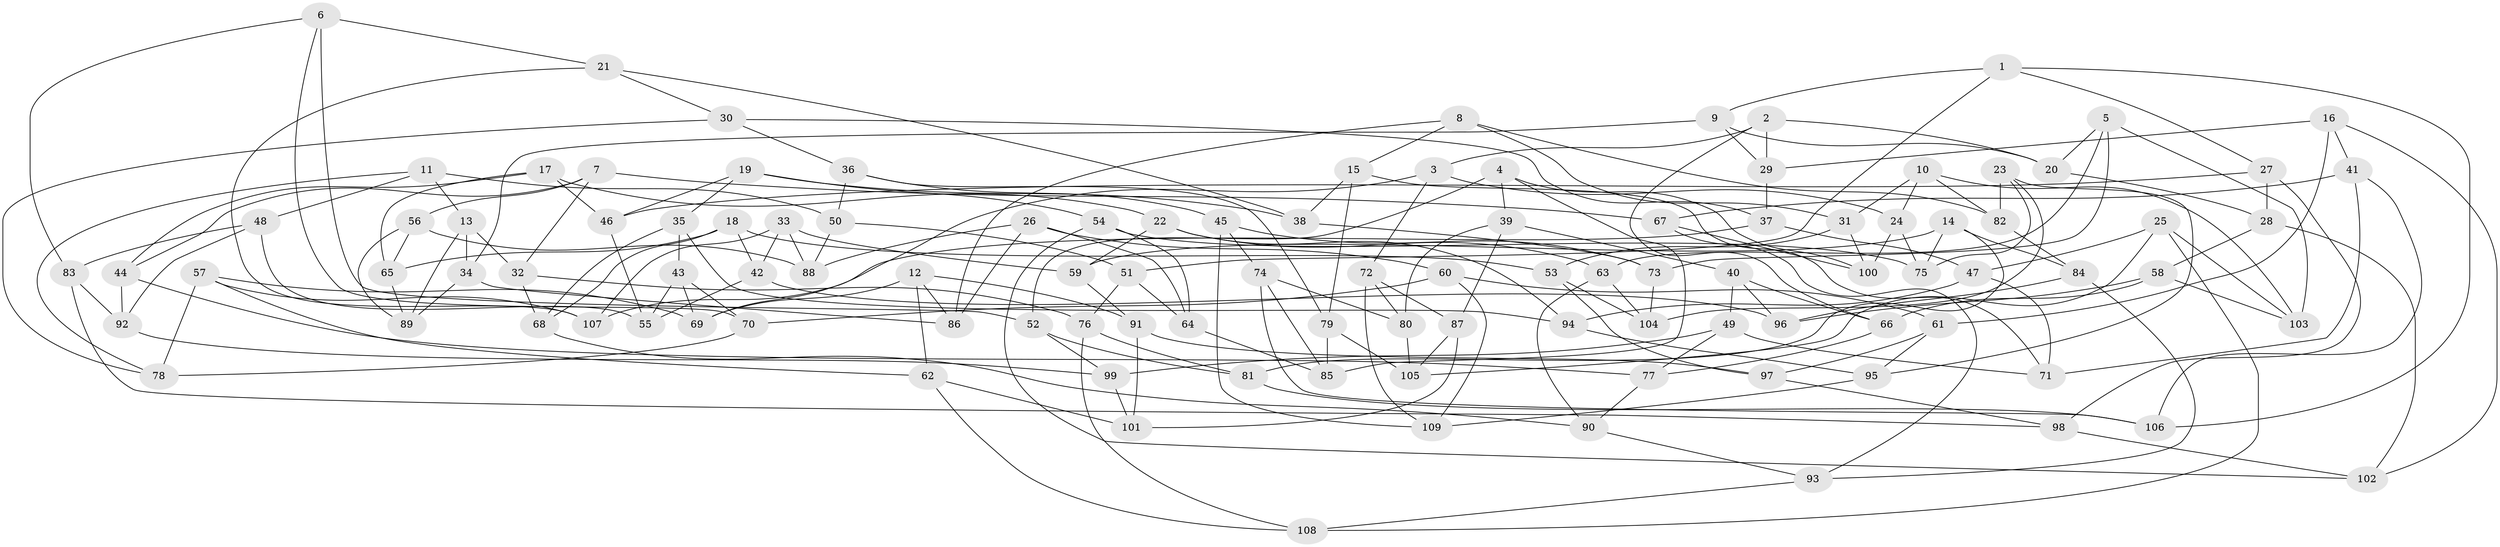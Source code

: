 // Generated by graph-tools (version 1.1) at 2025/50/03/09/25 03:50:46]
// undirected, 109 vertices, 218 edges
graph export_dot {
graph [start="1"]
  node [color=gray90,style=filled];
  1;
  2;
  3;
  4;
  5;
  6;
  7;
  8;
  9;
  10;
  11;
  12;
  13;
  14;
  15;
  16;
  17;
  18;
  19;
  20;
  21;
  22;
  23;
  24;
  25;
  26;
  27;
  28;
  29;
  30;
  31;
  32;
  33;
  34;
  35;
  36;
  37;
  38;
  39;
  40;
  41;
  42;
  43;
  44;
  45;
  46;
  47;
  48;
  49;
  50;
  51;
  52;
  53;
  54;
  55;
  56;
  57;
  58;
  59;
  60;
  61;
  62;
  63;
  64;
  65;
  66;
  67;
  68;
  69;
  70;
  71;
  72;
  73;
  74;
  75;
  76;
  77;
  78;
  79;
  80;
  81;
  82;
  83;
  84;
  85;
  86;
  87;
  88;
  89;
  90;
  91;
  92;
  93;
  94;
  95;
  96;
  97;
  98;
  99;
  100;
  101;
  102;
  103;
  104;
  105;
  106;
  107;
  108;
  109;
  1 -- 106;
  1 -- 51;
  1 -- 9;
  1 -- 27;
  2 -- 29;
  2 -- 3;
  2 -- 20;
  2 -- 66;
  3 -- 72;
  3 -- 69;
  3 -- 24;
  4 -- 39;
  4 -- 85;
  4 -- 52;
  4 -- 100;
  5 -- 73;
  5 -- 20;
  5 -- 63;
  5 -- 103;
  6 -- 21;
  6 -- 83;
  6 -- 52;
  6 -- 70;
  7 -- 56;
  7 -- 67;
  7 -- 32;
  7 -- 44;
  8 -- 15;
  8 -- 31;
  8 -- 86;
  8 -- 82;
  9 -- 34;
  9 -- 20;
  9 -- 29;
  10 -- 24;
  10 -- 31;
  10 -- 82;
  10 -- 103;
  11 -- 50;
  11 -- 78;
  11 -- 48;
  11 -- 13;
  12 -- 86;
  12 -- 91;
  12 -- 69;
  12 -- 62;
  13 -- 32;
  13 -- 34;
  13 -- 89;
  14 -- 81;
  14 -- 84;
  14 -- 59;
  14 -- 75;
  15 -- 71;
  15 -- 79;
  15 -- 38;
  16 -- 29;
  16 -- 61;
  16 -- 41;
  16 -- 102;
  17 -- 46;
  17 -- 65;
  17 -- 44;
  17 -- 22;
  18 -- 65;
  18 -- 68;
  18 -- 42;
  18 -- 53;
  19 -- 38;
  19 -- 46;
  19 -- 35;
  19 -- 54;
  20 -- 28;
  21 -- 30;
  21 -- 38;
  21 -- 107;
  22 -- 63;
  22 -- 94;
  22 -- 59;
  23 -- 82;
  23 -- 75;
  23 -- 104;
  23 -- 95;
  24 -- 75;
  24 -- 100;
  25 -- 108;
  25 -- 105;
  25 -- 103;
  25 -- 47;
  26 -- 60;
  26 -- 64;
  26 -- 88;
  26 -- 86;
  27 -- 28;
  27 -- 98;
  27 -- 46;
  28 -- 102;
  28 -- 58;
  29 -- 37;
  30 -- 78;
  30 -- 37;
  30 -- 36;
  31 -- 100;
  31 -- 53;
  32 -- 68;
  32 -- 76;
  33 -- 88;
  33 -- 59;
  33 -- 42;
  33 -- 107;
  34 -- 86;
  34 -- 89;
  35 -- 43;
  35 -- 94;
  35 -- 68;
  36 -- 50;
  36 -- 79;
  36 -- 45;
  37 -- 47;
  37 -- 107;
  38 -- 73;
  39 -- 87;
  39 -- 80;
  39 -- 40;
  40 -- 49;
  40 -- 96;
  40 -- 66;
  41 -- 106;
  41 -- 67;
  41 -- 71;
  42 -- 55;
  42 -- 96;
  43 -- 70;
  43 -- 55;
  43 -- 69;
  44 -- 77;
  44 -- 92;
  45 -- 109;
  45 -- 74;
  45 -- 73;
  46 -- 55;
  47 -- 71;
  47 -- 94;
  48 -- 92;
  48 -- 55;
  48 -- 83;
  49 -- 71;
  49 -- 77;
  49 -- 99;
  50 -- 51;
  50 -- 88;
  51 -- 76;
  51 -- 64;
  52 -- 81;
  52 -- 99;
  53 -- 97;
  53 -- 104;
  54 -- 64;
  54 -- 102;
  54 -- 75;
  56 -- 65;
  56 -- 89;
  56 -- 88;
  57 -- 78;
  57 -- 69;
  57 -- 62;
  57 -- 107;
  58 -- 96;
  58 -- 66;
  58 -- 103;
  59 -- 91;
  60 -- 61;
  60 -- 109;
  60 -- 70;
  61 -- 97;
  61 -- 95;
  62 -- 101;
  62 -- 108;
  63 -- 90;
  63 -- 104;
  64 -- 85;
  65 -- 89;
  66 -- 77;
  67 -- 100;
  67 -- 93;
  68 -- 90;
  70 -- 78;
  72 -- 109;
  72 -- 87;
  72 -- 80;
  73 -- 104;
  74 -- 106;
  74 -- 85;
  74 -- 80;
  76 -- 81;
  76 -- 108;
  77 -- 90;
  79 -- 85;
  79 -- 105;
  80 -- 105;
  81 -- 106;
  82 -- 84;
  83 -- 92;
  83 -- 98;
  84 -- 93;
  84 -- 96;
  87 -- 105;
  87 -- 101;
  90 -- 93;
  91 -- 101;
  91 -- 97;
  92 -- 99;
  93 -- 108;
  94 -- 95;
  95 -- 109;
  97 -- 98;
  98 -- 102;
  99 -- 101;
}
